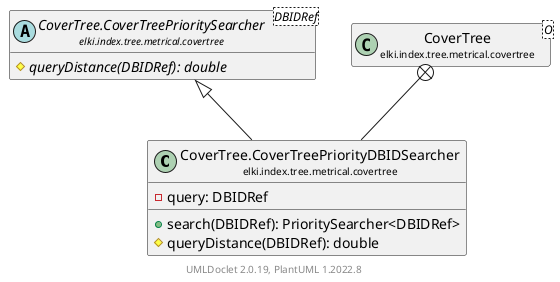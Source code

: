@startuml
    remove .*\.(Instance|Par|Parameterizer|Factory)$
    set namespaceSeparator none
    hide empty fields
    hide empty methods

    class "<size:14>CoverTree.CoverTreePriorityDBIDSearcher\n<size:10>elki.index.tree.metrical.covertree" as elki.index.tree.metrical.covertree.CoverTree.CoverTreePriorityDBIDSearcher [[CoverTree.CoverTreePriorityDBIDSearcher.html]] {
        -query: DBIDRef
        +search(DBIDRef): PrioritySearcher<DBIDRef>
        #queryDistance(DBIDRef): double
    }

    abstract class "<size:14>CoverTree.CoverTreePrioritySearcher\n<size:10>elki.index.tree.metrical.covertree" as elki.index.tree.metrical.covertree.CoverTree.CoverTreePrioritySearcher<DBIDRef> [[CoverTree.CoverTreePrioritySearcher.html]] {
        {abstract} #queryDistance(DBIDRef): double
    }
    class "<size:14>CoverTree\n<size:10>elki.index.tree.metrical.covertree" as elki.index.tree.metrical.covertree.CoverTree<O> [[CoverTree.html]]

    elki.index.tree.metrical.covertree.CoverTree.CoverTreePrioritySearcher <|-- elki.index.tree.metrical.covertree.CoverTree.CoverTreePriorityDBIDSearcher
    elki.index.tree.metrical.covertree.CoverTree +-- elki.index.tree.metrical.covertree.CoverTree.CoverTreePriorityDBIDSearcher

    center footer UMLDoclet 2.0.19, PlantUML 1.2022.8
@enduml
